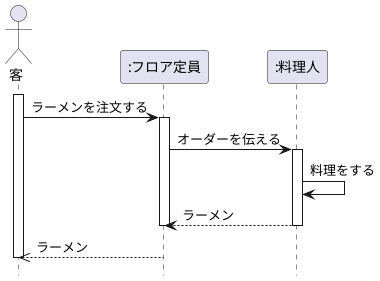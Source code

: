 @startuml 演習4-1
hide footbox
actor 客 as customer
participant ":フロア定員" as clerk
participant ":料理人" as cooker
activate customer
customer -> clerk:ラーメンを注文する
activate clerk
clerk -> cooker:オーダーを伝える
activate cooker
cooker -> cooker:料理をする
clerk <-- cooker:ラーメン
deactivate cooker
deactivate clerk
customer <<-- clerk:ラーメン
deactivate customer
@enduml